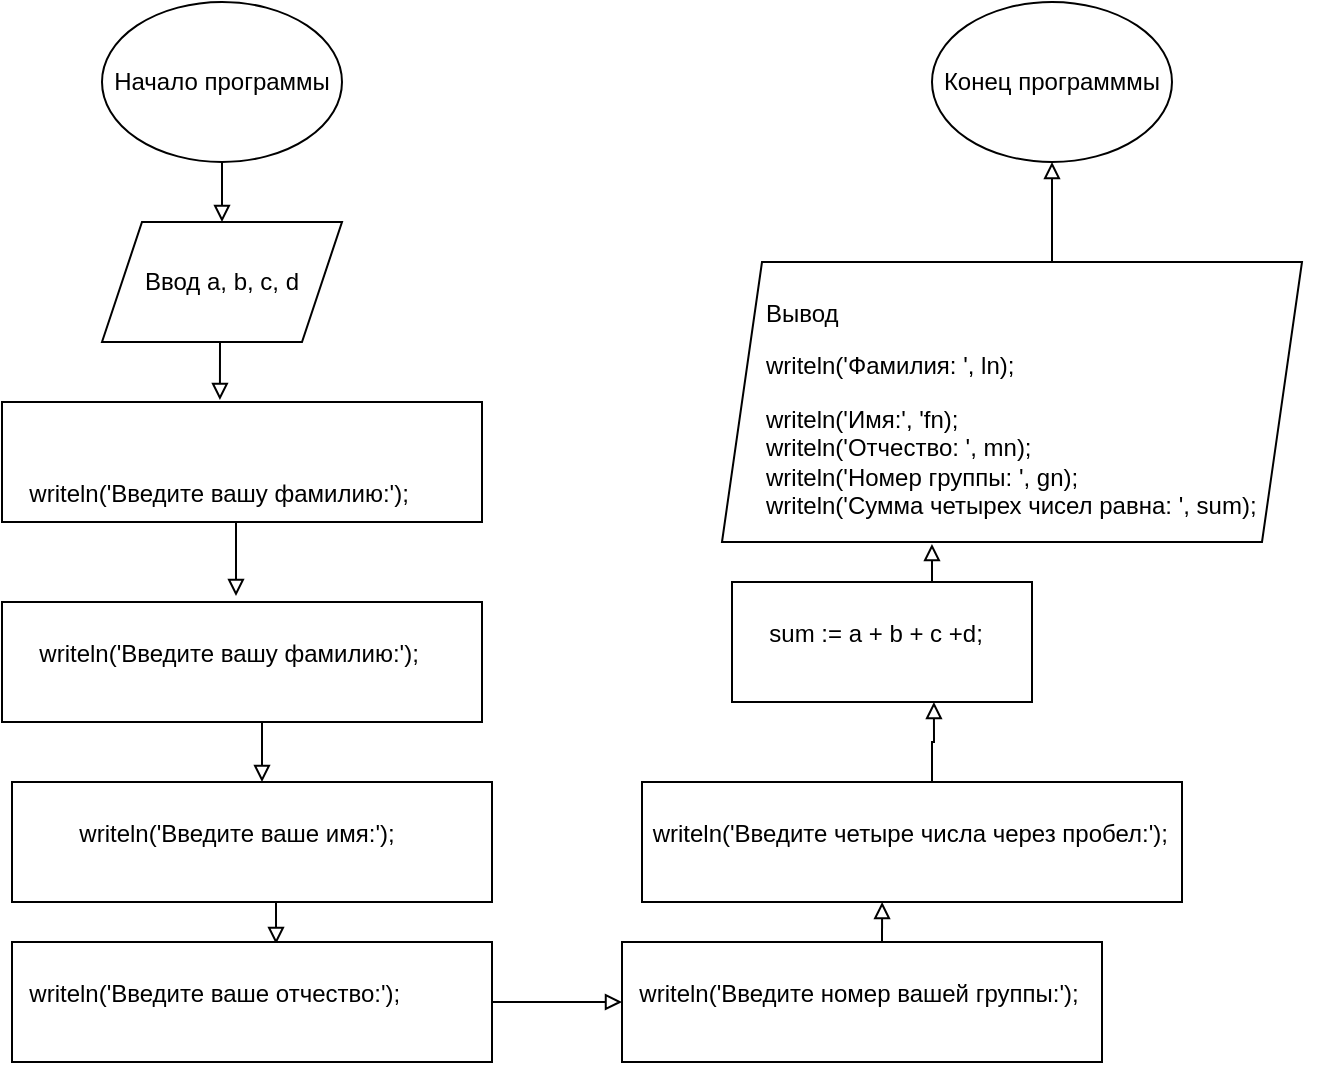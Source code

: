 <mxfile version="21.6.8" type="device">
  <diagram name="Страница — 1" id="YixezijRZK-QxlBwWbyj">
    <mxGraphModel dx="1098" dy="820" grid="1" gridSize="10" guides="1" tooltips="1" connect="1" arrows="1" fold="1" page="1" pageScale="1" pageWidth="827" pageHeight="1169" math="0" shadow="0">
      <root>
        <mxCell id="0" />
        <mxCell id="1" parent="0" />
        <mxCell id="TFB3AuTFI5nxENbIWCNT-21" style="edgeStyle=orthogonalEdgeStyle;rounded=0;orthogonalLoop=1;jettySize=auto;html=1;exitX=0.5;exitY=1;exitDx=0;exitDy=0;entryX=0.5;entryY=0;entryDx=0;entryDy=0;endArrow=block;endFill=0;" parent="1" source="TFB3AuTFI5nxENbIWCNT-1" target="TFB3AuTFI5nxENbIWCNT-2" edge="1">
          <mxGeometry relative="1" as="geometry" />
        </mxCell>
        <mxCell id="TFB3AuTFI5nxENbIWCNT-1" value="Начало программы" style="ellipse;whiteSpace=wrap;html=1;" parent="1" vertex="1">
          <mxGeometry x="100" y="20" width="120" height="80" as="geometry" />
        </mxCell>
        <mxCell id="TFB3AuTFI5nxENbIWCNT-22" style="edgeStyle=orthogonalEdgeStyle;rounded=0;orthogonalLoop=1;jettySize=auto;html=1;exitX=0.5;exitY=1;exitDx=0;exitDy=0;entryX=0.454;entryY=-0.017;entryDx=0;entryDy=0;entryPerimeter=0;endArrow=block;endFill=0;" parent="1" source="TFB3AuTFI5nxENbIWCNT-2" target="TFB3AuTFI5nxENbIWCNT-3" edge="1">
          <mxGeometry relative="1" as="geometry" />
        </mxCell>
        <mxCell id="TFB3AuTFI5nxENbIWCNT-2" value="Ввод a, b, c, d" style="shape=parallelogram;perimeter=parallelogramPerimeter;whiteSpace=wrap;html=1;fixedSize=1;" parent="1" vertex="1">
          <mxGeometry x="100" y="130" width="120" height="60" as="geometry" />
        </mxCell>
        <mxCell id="TFB3AuTFI5nxENbIWCNT-3" value="" style="rounded=0;whiteSpace=wrap;html=1;" parent="1" vertex="1">
          <mxGeometry x="50" y="220" width="240" height="60" as="geometry" />
        </mxCell>
        <mxCell id="TFB3AuTFI5nxENbIWCNT-24" style="edgeStyle=orthogonalEdgeStyle;rounded=0;orthogonalLoop=1;jettySize=auto;html=1;exitX=0.5;exitY=1;exitDx=0;exitDy=0;endArrow=block;endFill=0;" parent="1" source="TFB3AuTFI5nxENbIWCNT-4" edge="1">
          <mxGeometry relative="1" as="geometry">
            <mxPoint x="167" y="317" as="targetPoint" />
          </mxGeometry>
        </mxCell>
        <mxCell id="TFB3AuTFI5nxENbIWCNT-4" value="&lt;p class=&quot;MsoNormal&quot;&gt;&lt;span style=&quot;mso-fareast-language:RU;mso-no-proof:yes&quot;&gt;&lt;span style=&quot;mso-spacerun:yes&quot;&gt;&amp;nbsp; &lt;/span&gt;writeln(&#39;Введите вашу фамилию:&#39;);&lt;/span&gt;&lt;/p&gt;" style="text;whiteSpace=wrap;html=1;" parent="1" vertex="1">
          <mxGeometry x="55" y="240" width="230" height="40" as="geometry" />
        </mxCell>
        <mxCell id="TFB3AuTFI5nxENbIWCNT-5" value="" style="rounded=0;whiteSpace=wrap;html=1;" parent="1" vertex="1">
          <mxGeometry x="50" y="320" width="240" height="60" as="geometry" />
        </mxCell>
        <mxCell id="TFB3AuTFI5nxENbIWCNT-25" style="edgeStyle=orthogonalEdgeStyle;rounded=0;orthogonalLoop=1;jettySize=auto;html=1;exitX=0.5;exitY=1;exitDx=0;exitDy=0;entryX=0.5;entryY=0;entryDx=0;entryDy=0;endArrow=block;endFill=0;" parent="1" source="TFB3AuTFI5nxENbIWCNT-6" target="TFB3AuTFI5nxENbIWCNT-8" edge="1">
          <mxGeometry relative="1" as="geometry" />
        </mxCell>
        <mxCell id="TFB3AuTFI5nxENbIWCNT-6" value="&lt;p class=&quot;MsoNormal&quot;&gt;&lt;span style=&quot;mso-fareast-language:RU;mso-no-proof:yes&quot;&gt;&lt;span style=&quot;mso-spacerun:yes&quot;&gt;&amp;nbsp; &lt;/span&gt;writeln(&#39;Введите вашу фамилию:&#39;);&lt;/span&gt;&lt;/p&gt;" style="text;whiteSpace=wrap;html=1;" parent="1" vertex="1">
          <mxGeometry x="60" y="320" width="230" height="60" as="geometry" />
        </mxCell>
        <mxCell id="TFB3AuTFI5nxENbIWCNT-7" value="" style="rounded=0;whiteSpace=wrap;html=1;" parent="1" vertex="1">
          <mxGeometry x="55" y="410" width="240" height="60" as="geometry" />
        </mxCell>
        <mxCell id="TFB3AuTFI5nxENbIWCNT-26" style="edgeStyle=orthogonalEdgeStyle;rounded=0;orthogonalLoop=1;jettySize=auto;html=1;exitX=0.5;exitY=1;exitDx=0;exitDy=0;entryX=0.574;entryY=0.017;entryDx=0;entryDy=0;entryPerimeter=0;endArrow=block;endFill=0;" parent="1" source="TFB3AuTFI5nxENbIWCNT-8" target="TFB3AuTFI5nxENbIWCNT-10" edge="1">
          <mxGeometry relative="1" as="geometry" />
        </mxCell>
        <mxCell id="TFB3AuTFI5nxENbIWCNT-8" value="&lt;p class=&quot;MsoNormal&quot;&gt;&lt;span style=&quot;mso-fareast-language:RU;mso-no-proof:yes&quot;&gt;&lt;span style=&quot;mso-spacerun:yes&quot;&gt;&amp;nbsp; &lt;/span&gt;writeln(&#39;Введите ваше имя:&#39;);&lt;/span&gt;&lt;/p&gt;" style="text;whiteSpace=wrap;html=1;" parent="1" vertex="1">
          <mxGeometry x="80" y="410" width="200" height="60" as="geometry" />
        </mxCell>
        <mxCell id="TFB3AuTFI5nxENbIWCNT-27" style="edgeStyle=orthogonalEdgeStyle;rounded=0;orthogonalLoop=1;jettySize=auto;html=1;exitX=1;exitY=0.5;exitDx=0;exitDy=0;entryX=0;entryY=0.5;entryDx=0;entryDy=0;endArrow=block;endFill=0;" parent="1" source="TFB3AuTFI5nxENbIWCNT-9" target="TFB3AuTFI5nxENbIWCNT-12" edge="1">
          <mxGeometry relative="1" as="geometry" />
        </mxCell>
        <mxCell id="TFB3AuTFI5nxENbIWCNT-9" value="" style="rounded=0;whiteSpace=wrap;html=1;" parent="1" vertex="1">
          <mxGeometry x="55" y="490" width="240" height="60" as="geometry" />
        </mxCell>
        <mxCell id="TFB3AuTFI5nxENbIWCNT-10" value="&lt;p class=&quot;MsoNormal&quot;&gt;&lt;span style=&quot;mso-fareast-language:RU;mso-no-proof:yes&quot;&gt;&lt;span style=&quot;mso-spacerun:yes&quot;&gt;&amp;nbsp; &lt;/span&gt;writeln(&#39;Введите ваше отчество:&#39;);&lt;/span&gt;&lt;/p&gt;" style="text;whiteSpace=wrap;html=1;" parent="1" vertex="1">
          <mxGeometry x="55" y="490" width="230" height="60" as="geometry" />
        </mxCell>
        <mxCell id="TFB3AuTFI5nxENbIWCNT-11" value="" style="rounded=0;whiteSpace=wrap;html=1;" parent="1" vertex="1">
          <mxGeometry x="360" y="490" width="240" height="60" as="geometry" />
        </mxCell>
        <mxCell id="TFB3AuTFI5nxENbIWCNT-30" style="edgeStyle=orthogonalEdgeStyle;rounded=0;orthogonalLoop=1;jettySize=auto;html=1;exitX=0.5;exitY=0;exitDx=0;exitDy=0;entryX=0.414;entryY=1;entryDx=0;entryDy=0;entryPerimeter=0;endArrow=block;endFill=0;" parent="1" source="TFB3AuTFI5nxENbIWCNT-12" target="TFB3AuTFI5nxENbIWCNT-14" edge="1">
          <mxGeometry relative="1" as="geometry" />
        </mxCell>
        <mxCell id="TFB3AuTFI5nxENbIWCNT-12" value="&lt;p class=&quot;MsoNormal&quot;&gt;&lt;span style=&quot;mso-fareast-language:RU;mso-no-proof:yes&quot;&gt;&lt;span style=&quot;mso-spacerun:yes&quot;&gt;&amp;nbsp; &lt;/span&gt;writeln(&#39;Введите номер вашей группы:&#39;);&lt;/span&gt;&lt;/p&gt;" style="text;whiteSpace=wrap;html=1;" parent="1" vertex="1">
          <mxGeometry x="360" y="490" width="260" height="60" as="geometry" />
        </mxCell>
        <mxCell id="TFB3AuTFI5nxENbIWCNT-13" value="" style="rounded=0;whiteSpace=wrap;html=1;" parent="1" vertex="1">
          <mxGeometry x="370" y="410" width="270" height="60" as="geometry" />
        </mxCell>
        <mxCell id="TFB3AuTFI5nxENbIWCNT-31" style="edgeStyle=orthogonalEdgeStyle;rounded=0;orthogonalLoop=1;jettySize=auto;html=1;exitX=0.5;exitY=0;exitDx=0;exitDy=0;entryX=0.673;entryY=1;entryDx=0;entryDy=0;entryPerimeter=0;endArrow=block;endFill=0;" parent="1" source="TFB3AuTFI5nxENbIWCNT-14" target="TFB3AuTFI5nxENbIWCNT-15" edge="1">
          <mxGeometry relative="1" as="geometry" />
        </mxCell>
        <mxCell id="TFB3AuTFI5nxENbIWCNT-14" value="&lt;p class=&quot;MsoNormal&quot;&gt;&lt;span style=&quot;mso-fareast-language:RU;mso-no-proof:yes&quot;&gt;&lt;span style=&quot;mso-spacerun:yes&quot;&gt;&amp;nbsp;&lt;/span&gt;writeln(&#39;Введите четыре числа через пробел:&#39;);&lt;/span&gt;&lt;/p&gt;" style="text;whiteSpace=wrap;html=1;" parent="1" vertex="1">
          <mxGeometry x="370" y="410" width="290" height="60" as="geometry" />
        </mxCell>
        <mxCell id="TFB3AuTFI5nxENbIWCNT-15" value="" style="rounded=0;whiteSpace=wrap;html=1;" parent="1" vertex="1">
          <mxGeometry x="415" y="310" width="150" height="60" as="geometry" />
        </mxCell>
        <mxCell id="TFB3AuTFI5nxENbIWCNT-32" style="edgeStyle=orthogonalEdgeStyle;rounded=0;orthogonalLoop=1;jettySize=auto;html=1;exitX=0.5;exitY=0;exitDx=0;exitDy=0;entryX=0.362;entryY=1.007;entryDx=0;entryDy=0;entryPerimeter=0;endArrow=block;endFill=0;" parent="1" source="TFB3AuTFI5nxENbIWCNT-16" target="TFB3AuTFI5nxENbIWCNT-17" edge="1">
          <mxGeometry relative="1" as="geometry" />
        </mxCell>
        <mxCell id="TFB3AuTFI5nxENbIWCNT-16" value="&lt;p class=&quot;MsoNormal&quot;&gt;&lt;span style=&quot;mso-ansi-language:EN-US;mso-fareast-language:&lt;br/&gt;RU;mso-no-proof:yes&quot; lang=&quot;EN-US&quot;&gt;&lt;span style=&quot;mso-spacerun:yes&quot;&gt;&amp;nbsp; &lt;/span&gt;sum := a + b + c +d;&lt;/span&gt;&lt;/p&gt;" style="text;whiteSpace=wrap;html=1;" parent="1" vertex="1">
          <mxGeometry x="425" y="310" width="180" height="40" as="geometry" />
        </mxCell>
        <mxCell id="TFB3AuTFI5nxENbIWCNT-17" value="" style="shape=parallelogram;perimeter=parallelogramPerimeter;whiteSpace=wrap;html=1;fixedSize=1;" parent="1" vertex="1">
          <mxGeometry x="410" y="150" width="290" height="140" as="geometry" />
        </mxCell>
        <mxCell id="TFB3AuTFI5nxENbIWCNT-35" style="edgeStyle=orthogonalEdgeStyle;rounded=0;orthogonalLoop=1;jettySize=auto;html=1;exitX=0.5;exitY=0;exitDx=0;exitDy=0;endArrow=block;endFill=0;" parent="1" source="TFB3AuTFI5nxENbIWCNT-18" edge="1">
          <mxGeometry relative="1" as="geometry">
            <mxPoint x="575" y="100" as="targetPoint" />
          </mxGeometry>
        </mxCell>
        <mxCell id="TFB3AuTFI5nxENbIWCNT-18" value="&lt;p class=&quot;MsoNormal&quot;&gt;Вывод&lt;/p&gt;&lt;p class=&quot;MsoNormal&quot;&gt;&lt;span style=&quot;mso-ansi-language:EN-US;mso-fareast-language:&lt;br/&gt;RU;mso-no-proof:yes&quot; lang=&quot;EN-US&quot;&gt;writeln(&#39;&lt;/span&gt;&lt;span style=&quot;mso-fareast-language:RU;mso-no-proof:yes&quot;&gt;Фамилия&lt;/span&gt;&lt;span style=&quot;mso-ansi-language:EN-US;mso-fareast-language:RU;mso-no-proof:&lt;br/&gt;yes&quot; lang=&quot;EN-US&quot;&gt;: &#39;, ln);&lt;/span&gt;&lt;/p&gt;&lt;span style=&quot;background-color: initial;&quot; lang=&quot;EN-US&quot;&gt;writeln(&#39;&lt;/span&gt;&lt;span style=&quot;background-color: initial;&quot;&gt;Имя&lt;/span&gt;&lt;span style=&quot;background-color: initial;&quot; lang=&quot;EN-US&quot;&gt;:&#39;, &#39;fn);&lt;/span&gt;&lt;br&gt;&lt;span style=&quot;background-color: initial;&quot; lang=&quot;EN-US&quot;&gt;writeln(&#39;&lt;/span&gt;&lt;span style=&quot;background-color: initial;&quot;&gt;Отчество&lt;/span&gt;&lt;span style=&quot;background-color: initial;&quot; lang=&quot;EN-US&quot;&gt;: &#39;, mn);&lt;/span&gt;&lt;br&gt;&lt;span style=&quot;background-color: initial;&quot;&gt;writeln(&#39;Номер группы: &#39;, gn);&lt;/span&gt;&lt;br&gt;&lt;span style=&quot;background-color: initial;&quot;&gt;writeln(&#39;Сумма четырех чисел равна: &#39;, sum);&lt;/span&gt;" style="text;whiteSpace=wrap;html=1;" parent="1" vertex="1">
          <mxGeometry x="430" y="150" width="290" height="130" as="geometry" />
        </mxCell>
        <mxCell id="TFB3AuTFI5nxENbIWCNT-20" value="Конец программмы" style="ellipse;whiteSpace=wrap;html=1;" parent="1" vertex="1">
          <mxGeometry x="515" y="20" width="120" height="80" as="geometry" />
        </mxCell>
      </root>
    </mxGraphModel>
  </diagram>
</mxfile>
